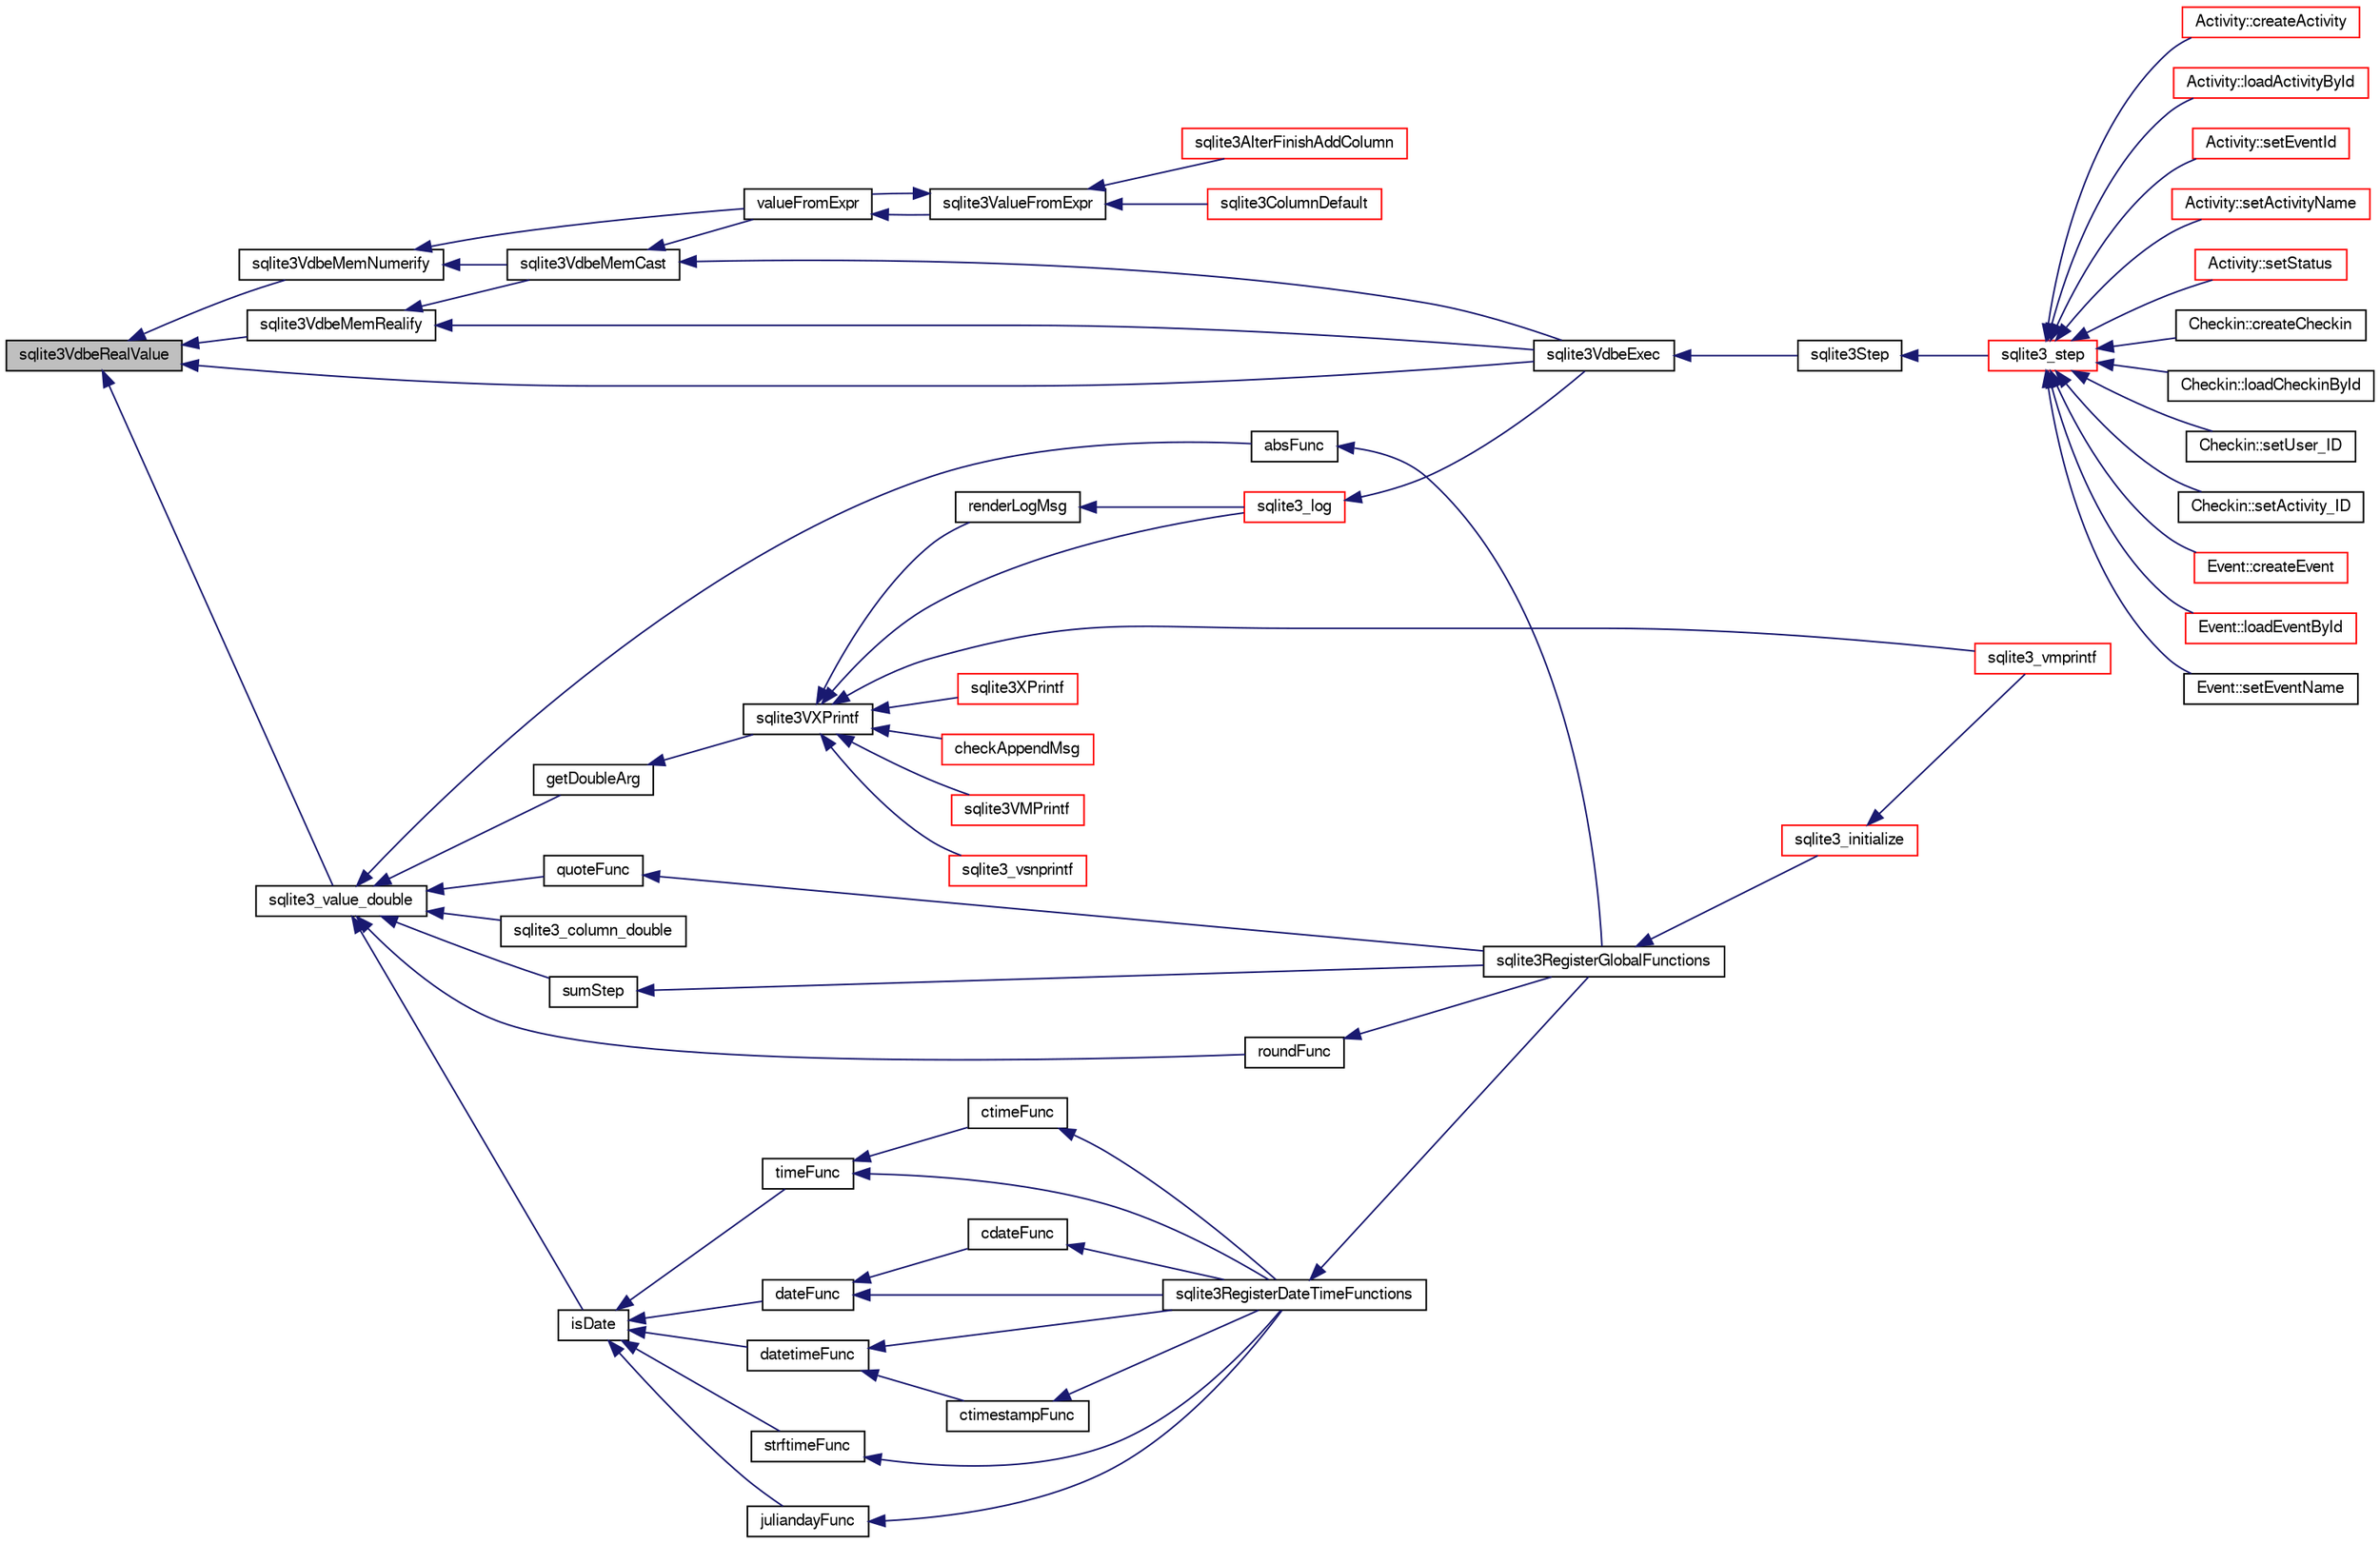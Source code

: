 digraph "sqlite3VdbeRealValue"
{
  edge [fontname="FreeSans",fontsize="10",labelfontname="FreeSans",labelfontsize="10"];
  node [fontname="FreeSans",fontsize="10",shape=record];
  rankdir="LR";
  Node784658 [label="sqlite3VdbeRealValue",height=0.2,width=0.4,color="black", fillcolor="grey75", style="filled", fontcolor="black"];
  Node784658 -> Node784659 [dir="back",color="midnightblue",fontsize="10",style="solid",fontname="FreeSans"];
  Node784659 [label="sqlite3VdbeMemRealify",height=0.2,width=0.4,color="black", fillcolor="white", style="filled",URL="$sqlite3_8c.html#ac26c4c00ed416dafa56f3200c7c34ec1"];
  Node784659 -> Node784660 [dir="back",color="midnightblue",fontsize="10",style="solid",fontname="FreeSans"];
  Node784660 [label="sqlite3VdbeMemCast",height=0.2,width=0.4,color="black", fillcolor="white", style="filled",URL="$sqlite3_8c.html#a2e5bfc1911e317ae456d2cea24c2a0d5"];
  Node784660 -> Node784661 [dir="back",color="midnightblue",fontsize="10",style="solid",fontname="FreeSans"];
  Node784661 [label="valueFromExpr",height=0.2,width=0.4,color="black", fillcolor="white", style="filled",URL="$sqlite3_8c.html#a08f91b27c0189e8b5bcdea6537466b7c"];
  Node784661 -> Node784662 [dir="back",color="midnightblue",fontsize="10",style="solid",fontname="FreeSans"];
  Node784662 [label="sqlite3ValueFromExpr",height=0.2,width=0.4,color="black", fillcolor="white", style="filled",URL="$sqlite3_8c.html#af103c812684544760641a1cd4d9745df"];
  Node784662 -> Node784661 [dir="back",color="midnightblue",fontsize="10",style="solid",fontname="FreeSans"];
  Node784662 -> Node784663 [dir="back",color="midnightblue",fontsize="10",style="solid",fontname="FreeSans"];
  Node784663 [label="sqlite3AlterFinishAddColumn",height=0.2,width=0.4,color="red", fillcolor="white", style="filled",URL="$sqlite3_8c.html#a392e1e5be904b01216faae16a77c2c31"];
  Node784662 -> Node784666 [dir="back",color="midnightblue",fontsize="10",style="solid",fontname="FreeSans"];
  Node784666 [label="sqlite3ColumnDefault",height=0.2,width=0.4,color="red", fillcolor="white", style="filled",URL="$sqlite3_8c.html#a59f47949957801afdf53735549eacc7d"];
  Node784660 -> Node784741 [dir="back",color="midnightblue",fontsize="10",style="solid",fontname="FreeSans"];
  Node784741 [label="sqlite3VdbeExec",height=0.2,width=0.4,color="black", fillcolor="white", style="filled",URL="$sqlite3_8c.html#a8ce40a614bdc56719c4d642b1e4dfb21"];
  Node784741 -> Node784742 [dir="back",color="midnightblue",fontsize="10",style="solid",fontname="FreeSans"];
  Node784742 [label="sqlite3Step",height=0.2,width=0.4,color="black", fillcolor="white", style="filled",URL="$sqlite3_8c.html#a3f2872e873e2758a4beedad1d5113554"];
  Node784742 -> Node784743 [dir="back",color="midnightblue",fontsize="10",style="solid",fontname="FreeSans"];
  Node784743 [label="sqlite3_step",height=0.2,width=0.4,color="red", fillcolor="white", style="filled",URL="$sqlite3_8h.html#ac1e491ce36b7471eb28387f7d3c74334"];
  Node784743 -> Node784744 [dir="back",color="midnightblue",fontsize="10",style="solid",fontname="FreeSans"];
  Node784744 [label="Activity::createActivity",height=0.2,width=0.4,color="red", fillcolor="white", style="filled",URL="$classActivity.html#a813cc5e52c14ab49b39014c134e3425b"];
  Node784743 -> Node784747 [dir="back",color="midnightblue",fontsize="10",style="solid",fontname="FreeSans"];
  Node784747 [label="Activity::loadActivityById",height=0.2,width=0.4,color="red", fillcolor="white", style="filled",URL="$classActivity.html#abe4ffb4f08a47212ebf9013259d9e7fd"];
  Node784743 -> Node784749 [dir="back",color="midnightblue",fontsize="10",style="solid",fontname="FreeSans"];
  Node784749 [label="Activity::setEventId",height=0.2,width=0.4,color="red", fillcolor="white", style="filled",URL="$classActivity.html#adb1d0fd0d08f473e068f0a4086bfa9ca"];
  Node784743 -> Node784750 [dir="back",color="midnightblue",fontsize="10",style="solid",fontname="FreeSans"];
  Node784750 [label="Activity::setActivityName",height=0.2,width=0.4,color="red", fillcolor="white", style="filled",URL="$classActivity.html#a62dc3737b33915a36086f9dd26d16a81"];
  Node784743 -> Node784751 [dir="back",color="midnightblue",fontsize="10",style="solid",fontname="FreeSans"];
  Node784751 [label="Activity::setStatus",height=0.2,width=0.4,color="red", fillcolor="white", style="filled",URL="$classActivity.html#af618135a7738f4d2a7ee147a8ef912ea"];
  Node784743 -> Node784752 [dir="back",color="midnightblue",fontsize="10",style="solid",fontname="FreeSans"];
  Node784752 [label="Checkin::createCheckin",height=0.2,width=0.4,color="black", fillcolor="white", style="filled",URL="$classCheckin.html#a4e40acdf7fff0e607f6de4f24f3a163c"];
  Node784743 -> Node784753 [dir="back",color="midnightblue",fontsize="10",style="solid",fontname="FreeSans"];
  Node784753 [label="Checkin::loadCheckinById",height=0.2,width=0.4,color="black", fillcolor="white", style="filled",URL="$classCheckin.html#a3461f70ea6c68475225f2a07f78a21e0"];
  Node784743 -> Node784754 [dir="back",color="midnightblue",fontsize="10",style="solid",fontname="FreeSans"];
  Node784754 [label="Checkin::setUser_ID",height=0.2,width=0.4,color="black", fillcolor="white", style="filled",URL="$classCheckin.html#a76ab640f4f912876dbebf183db5359c6"];
  Node784743 -> Node784755 [dir="back",color="midnightblue",fontsize="10",style="solid",fontname="FreeSans"];
  Node784755 [label="Checkin::setActivity_ID",height=0.2,width=0.4,color="black", fillcolor="white", style="filled",URL="$classCheckin.html#ab2ff3ec2604ec73a42af25874a00b232"];
  Node784743 -> Node784756 [dir="back",color="midnightblue",fontsize="10",style="solid",fontname="FreeSans"];
  Node784756 [label="Event::createEvent",height=0.2,width=0.4,color="red", fillcolor="white", style="filled",URL="$classEvent.html#a77adb9f4a46ffb32c2d931f0691f5903"];
  Node784743 -> Node784757 [dir="back",color="midnightblue",fontsize="10",style="solid",fontname="FreeSans"];
  Node784757 [label="Event::loadEventById",height=0.2,width=0.4,color="red", fillcolor="white", style="filled",URL="$classEvent.html#afa66cea33f722dbeecb69cc98fdea055"];
  Node784743 -> Node784758 [dir="back",color="midnightblue",fontsize="10",style="solid",fontname="FreeSans"];
  Node784758 [label="Event::setEventName",height=0.2,width=0.4,color="black", fillcolor="white", style="filled",URL="$classEvent.html#a10596b6ca077df05184e30d62b08729d"];
  Node784659 -> Node784741 [dir="back",color="midnightblue",fontsize="10",style="solid",fontname="FreeSans"];
  Node784658 -> Node784928 [dir="back",color="midnightblue",fontsize="10",style="solid",fontname="FreeSans"];
  Node784928 [label="sqlite3VdbeMemNumerify",height=0.2,width=0.4,color="black", fillcolor="white", style="filled",URL="$sqlite3_8c.html#a5b24feaa1b99012399cb264698e27c41"];
  Node784928 -> Node784660 [dir="back",color="midnightblue",fontsize="10",style="solid",fontname="FreeSans"];
  Node784928 -> Node784661 [dir="back",color="midnightblue",fontsize="10",style="solid",fontname="FreeSans"];
  Node784658 -> Node784929 [dir="back",color="midnightblue",fontsize="10",style="solid",fontname="FreeSans"];
  Node784929 [label="sqlite3_value_double",height=0.2,width=0.4,color="black", fillcolor="white", style="filled",URL="$sqlite3_8h.html#a3e50c1a2dd484a8b6911c9d163816b88"];
  Node784929 -> Node784930 [dir="back",color="midnightblue",fontsize="10",style="solid",fontname="FreeSans"];
  Node784930 [label="isDate",height=0.2,width=0.4,color="black", fillcolor="white", style="filled",URL="$sqlite3_8c.html#a88586fabfb5a2ee248ccf6f5dfb90904"];
  Node784930 -> Node784931 [dir="back",color="midnightblue",fontsize="10",style="solid",fontname="FreeSans"];
  Node784931 [label="juliandayFunc",height=0.2,width=0.4,color="black", fillcolor="white", style="filled",URL="$sqlite3_8c.html#ac3eed2d3f72c21bee1e65f9d0f33a263"];
  Node784931 -> Node784932 [dir="back",color="midnightblue",fontsize="10",style="solid",fontname="FreeSans"];
  Node784932 [label="sqlite3RegisterDateTimeFunctions",height=0.2,width=0.4,color="black", fillcolor="white", style="filled",URL="$sqlite3_8c.html#a44405fdf6c4462912007f6602ecc0bb4"];
  Node784932 -> Node784933 [dir="back",color="midnightblue",fontsize="10",style="solid",fontname="FreeSans"];
  Node784933 [label="sqlite3RegisterGlobalFunctions",height=0.2,width=0.4,color="black", fillcolor="white", style="filled",URL="$sqlite3_8c.html#a9f75bd111010f29e1b8d74344473c4ec"];
  Node784933 -> Node784934 [dir="back",color="midnightblue",fontsize="10",style="solid",fontname="FreeSans"];
  Node784934 [label="sqlite3_initialize",height=0.2,width=0.4,color="red", fillcolor="white", style="filled",URL="$sqlite3_8h.html#ab0c0ee2d5d4cf8b28e9572296a8861df"];
  Node784934 -> Node785230 [dir="back",color="midnightblue",fontsize="10",style="solid",fontname="FreeSans"];
  Node785230 [label="sqlite3_vmprintf",height=0.2,width=0.4,color="red", fillcolor="white", style="filled",URL="$sqlite3_8h.html#ac240de67ddf003828f16a6d9dd3fa3ca"];
  Node784930 -> Node785240 [dir="back",color="midnightblue",fontsize="10",style="solid",fontname="FreeSans"];
  Node785240 [label="datetimeFunc",height=0.2,width=0.4,color="black", fillcolor="white", style="filled",URL="$sqlite3_8c.html#a9755493e1c5c377b5ea7078b4029c24a"];
  Node785240 -> Node785241 [dir="back",color="midnightblue",fontsize="10",style="solid",fontname="FreeSans"];
  Node785241 [label="ctimestampFunc",height=0.2,width=0.4,color="black", fillcolor="white", style="filled",URL="$sqlite3_8c.html#af66b08c4ab0dce0ff0c92a61b580f514"];
  Node785241 -> Node784932 [dir="back",color="midnightblue",fontsize="10",style="solid",fontname="FreeSans"];
  Node785240 -> Node784932 [dir="back",color="midnightblue",fontsize="10",style="solid",fontname="FreeSans"];
  Node784930 -> Node785242 [dir="back",color="midnightblue",fontsize="10",style="solid",fontname="FreeSans"];
  Node785242 [label="timeFunc",height=0.2,width=0.4,color="black", fillcolor="white", style="filled",URL="$sqlite3_8c.html#aca881e4cda242c3a8f2256605cbf9e91"];
  Node785242 -> Node785243 [dir="back",color="midnightblue",fontsize="10",style="solid",fontname="FreeSans"];
  Node785243 [label="ctimeFunc",height=0.2,width=0.4,color="black", fillcolor="white", style="filled",URL="$sqlite3_8c.html#ad8e9781533516df5a0705e4b36155290"];
  Node785243 -> Node784932 [dir="back",color="midnightblue",fontsize="10",style="solid",fontname="FreeSans"];
  Node785242 -> Node784932 [dir="back",color="midnightblue",fontsize="10",style="solid",fontname="FreeSans"];
  Node784930 -> Node785244 [dir="back",color="midnightblue",fontsize="10",style="solid",fontname="FreeSans"];
  Node785244 [label="dateFunc",height=0.2,width=0.4,color="black", fillcolor="white", style="filled",URL="$sqlite3_8c.html#a0895a9abec96efb62b3c986a3c14ee32"];
  Node785244 -> Node785245 [dir="back",color="midnightblue",fontsize="10",style="solid",fontname="FreeSans"];
  Node785245 [label="cdateFunc",height=0.2,width=0.4,color="black", fillcolor="white", style="filled",URL="$sqlite3_8c.html#addf6dadca2fea72f90dfa99dbaa3da91"];
  Node785245 -> Node784932 [dir="back",color="midnightblue",fontsize="10",style="solid",fontname="FreeSans"];
  Node785244 -> Node784932 [dir="back",color="midnightblue",fontsize="10",style="solid",fontname="FreeSans"];
  Node784930 -> Node785246 [dir="back",color="midnightblue",fontsize="10",style="solid",fontname="FreeSans"];
  Node785246 [label="strftimeFunc",height=0.2,width=0.4,color="black", fillcolor="white", style="filled",URL="$sqlite3_8c.html#af531defbf93ba3aef96decedeafb344f"];
  Node785246 -> Node784932 [dir="back",color="midnightblue",fontsize="10",style="solid",fontname="FreeSans"];
  Node784929 -> Node785539 [dir="back",color="midnightblue",fontsize="10",style="solid",fontname="FreeSans"];
  Node785539 [label="getDoubleArg",height=0.2,width=0.4,color="black", fillcolor="white", style="filled",URL="$sqlite3_8c.html#a1cf25120072c85bd261983b24c12c3d9"];
  Node785539 -> Node785336 [dir="back",color="midnightblue",fontsize="10",style="solid",fontname="FreeSans"];
  Node785336 [label="sqlite3VXPrintf",height=0.2,width=0.4,color="black", fillcolor="white", style="filled",URL="$sqlite3_8c.html#a63c25806c9bd4a2b76f9a0eb232c6bde"];
  Node785336 -> Node785157 [dir="back",color="midnightblue",fontsize="10",style="solid",fontname="FreeSans"];
  Node785157 [label="sqlite3VMPrintf",height=0.2,width=0.4,color="red", fillcolor="white", style="filled",URL="$sqlite3_8c.html#a05535d0982ef06fbc2ee8195ebbae689"];
  Node785336 -> Node785230 [dir="back",color="midnightblue",fontsize="10",style="solid",fontname="FreeSans"];
  Node785336 -> Node785238 [dir="back",color="midnightblue",fontsize="10",style="solid",fontname="FreeSans"];
  Node785238 [label="sqlite3_vsnprintf",height=0.2,width=0.4,color="red", fillcolor="white", style="filled",URL="$sqlite3_8h.html#a095af9d57b6df1b95a77df71b9bce062"];
  Node785336 -> Node785337 [dir="back",color="midnightblue",fontsize="10",style="solid",fontname="FreeSans"];
  Node785337 [label="renderLogMsg",height=0.2,width=0.4,color="black", fillcolor="white", style="filled",URL="$sqlite3_8c.html#a7a02b43ce0a27bb52085c7f446d115af"];
  Node785337 -> Node785338 [dir="back",color="midnightblue",fontsize="10",style="solid",fontname="FreeSans"];
  Node785338 [label="sqlite3_log",height=0.2,width=0.4,color="red", fillcolor="white", style="filled",URL="$sqlite3_8h.html#a298c9699bf9c143662c6b1fec4b2dc3b"];
  Node785338 -> Node784741 [dir="back",color="midnightblue",fontsize="10",style="solid",fontname="FreeSans"];
  Node785336 -> Node785338 [dir="back",color="midnightblue",fontsize="10",style="solid",fontname="FreeSans"];
  Node785336 -> Node785384 [dir="back",color="midnightblue",fontsize="10",style="solid",fontname="FreeSans"];
  Node785384 [label="sqlite3XPrintf",height=0.2,width=0.4,color="red", fillcolor="white", style="filled",URL="$sqlite3_8c.html#afa51896b0f07c74fe11c806a5df7030c"];
  Node785336 -> Node785276 [dir="back",color="midnightblue",fontsize="10",style="solid",fontname="FreeSans"];
  Node785276 [label="checkAppendMsg",height=0.2,width=0.4,color="red", fillcolor="white", style="filled",URL="$sqlite3_8c.html#a4366e7af81727e2d755d3c9a635b055e"];
  Node784929 -> Node785540 [dir="back",color="midnightblue",fontsize="10",style="solid",fontname="FreeSans"];
  Node785540 [label="sqlite3_column_double",height=0.2,width=0.4,color="black", fillcolor="white", style="filled",URL="$sqlite3_8h.html#a368632d32e55eaa325cb7272effffaba"];
  Node784929 -> Node785465 [dir="back",color="midnightblue",fontsize="10",style="solid",fontname="FreeSans"];
  Node785465 [label="absFunc",height=0.2,width=0.4,color="black", fillcolor="white", style="filled",URL="$sqlite3_8c.html#af271994a34f441432d50d7095e0ed23d"];
  Node785465 -> Node784933 [dir="back",color="midnightblue",fontsize="10",style="solid",fontname="FreeSans"];
  Node784929 -> Node785233 [dir="back",color="midnightblue",fontsize="10",style="solid",fontname="FreeSans"];
  Node785233 [label="roundFunc",height=0.2,width=0.4,color="black", fillcolor="white", style="filled",URL="$sqlite3_8c.html#a8c444ba254edc27891111b76e7ba85e7"];
  Node785233 -> Node784933 [dir="back",color="midnightblue",fontsize="10",style="solid",fontname="FreeSans"];
  Node784929 -> Node785291 [dir="back",color="midnightblue",fontsize="10",style="solid",fontname="FreeSans"];
  Node785291 [label="quoteFunc",height=0.2,width=0.4,color="black", fillcolor="white", style="filled",URL="$sqlite3_8c.html#a8e64c0ef376144dfad6a4a3d499056b8"];
  Node785291 -> Node784933 [dir="back",color="midnightblue",fontsize="10",style="solid",fontname="FreeSans"];
  Node784929 -> Node785475 [dir="back",color="midnightblue",fontsize="10",style="solid",fontname="FreeSans"];
  Node785475 [label="sumStep",height=0.2,width=0.4,color="black", fillcolor="white", style="filled",URL="$sqlite3_8c.html#a357caed2b7201c57a80525a53e3c7487"];
  Node785475 -> Node784933 [dir="back",color="midnightblue",fontsize="10",style="solid",fontname="FreeSans"];
  Node784658 -> Node784741 [dir="back",color="midnightblue",fontsize="10",style="solid",fontname="FreeSans"];
}
